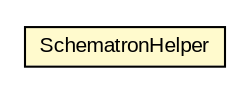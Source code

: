 #!/usr/local/bin/dot
#
# Class diagram 
# Generated by UMLGraph version 5.1 (http://www.umlgraph.org/)
#

digraph G {
	edge [fontname="arial",fontsize=10,labelfontname="arial",labelfontsize=10];
	node [fontname="arial",fontsize=10,shape=plaintext];
	nodesep=0.25;
	ranksep=0.5;
	// com.helger.schematron.SchematronHelper
	c2330 [label=<<table title="com.helger.schematron.SchematronHelper" border="0" cellborder="1" cellspacing="0" cellpadding="2" port="p" bgcolor="lemonChiffon" href="./SchematronHelper.html">
		<tr><td><table border="0" cellspacing="0" cellpadding="1">
<tr><td align="center" balign="center"> SchematronHelper </td></tr>
		</table></td></tr>
		</table>>, fontname="arial", fontcolor="black", fontsize=10.0];
}

